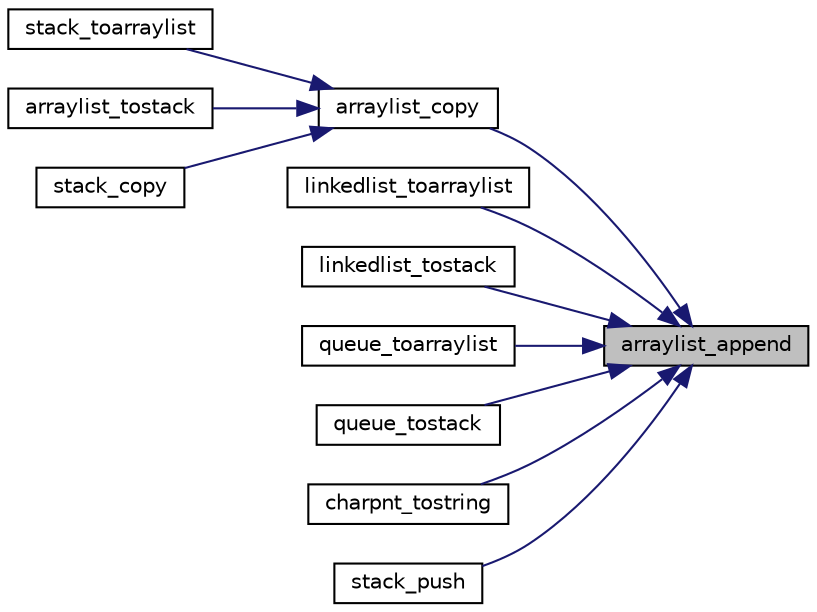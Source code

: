 digraph "arraylist_append"
{
 // INTERACTIVE_SVG=YES
 // LATEX_PDF_SIZE
  edge [fontname="Helvetica",fontsize="10",labelfontname="Helvetica",labelfontsize="10"];
  node [fontname="Helvetica",fontsize="10",shape=record];
  rankdir="RL";
  Node2 [label="arraylist_append",height=0.2,width=0.4,color="black", fillcolor="grey75", style="filled", fontcolor="black",tooltip=" "];
  Node2 -> Node3 [dir="back",color="midnightblue",fontsize="10",style="solid",fontname="Helvetica"];
  Node3 [label="arraylist_copy",height=0.2,width=0.4,color="black", fillcolor="white", style="filled",URL="$arraylist_8h.html#a77a6401f4d253863d0c853977bdbf2f2",tooltip=" "];
  Node3 -> Node4 [dir="back",color="midnightblue",fontsize="10",style="solid",fontname="Helvetica"];
  Node4 [label="stack_toarraylist",height=0.2,width=0.4,color="black", fillcolor="white", style="filled",URL="$conversions_8h.html#aeb66bbc014dfd7dfe9101c32aaedbbf5",tooltip=" "];
  Node3 -> Node5 [dir="back",color="midnightblue",fontsize="10",style="solid",fontname="Helvetica"];
  Node5 [label="arraylist_tostack",height=0.2,width=0.4,color="black", fillcolor="white", style="filled",URL="$conversions_8h.html#a1a4247b27711ece2b0d5a5376a5efefd",tooltip=" "];
  Node3 -> Node6 [dir="back",color="midnightblue",fontsize="10",style="solid",fontname="Helvetica"];
  Node6 [label="stack_copy",height=0.2,width=0.4,color="black", fillcolor="white", style="filled",URL="$stack_8h.html#afab0083672c095c41e8ffc705f72f36f",tooltip=" "];
  Node2 -> Node7 [dir="back",color="midnightblue",fontsize="10",style="solid",fontname="Helvetica"];
  Node7 [label="linkedlist_toarraylist",height=0.2,width=0.4,color="black", fillcolor="white", style="filled",URL="$conversions_8h.html#aae048877dfb2fb809f7ad2b1d789bc67",tooltip=" "];
  Node2 -> Node8 [dir="back",color="midnightblue",fontsize="10",style="solid",fontname="Helvetica"];
  Node8 [label="linkedlist_tostack",height=0.2,width=0.4,color="black", fillcolor="white", style="filled",URL="$conversions_8h.html#a9ce143cef9650633637b0d6dac7d148f",tooltip=" "];
  Node2 -> Node9 [dir="back",color="midnightblue",fontsize="10",style="solid",fontname="Helvetica"];
  Node9 [label="queue_toarraylist",height=0.2,width=0.4,color="black", fillcolor="white", style="filled",URL="$conversions_8h.html#af6008f697bdde608c6764d56e9760d1b",tooltip=" "];
  Node2 -> Node10 [dir="back",color="midnightblue",fontsize="10",style="solid",fontname="Helvetica"];
  Node10 [label="queue_tostack",height=0.2,width=0.4,color="black", fillcolor="white", style="filled",URL="$conversions_8h.html#ae5a51aa32dcc470210c8deaf9ab3bcc6",tooltip=" "];
  Node2 -> Node11 [dir="back",color="midnightblue",fontsize="10",style="solid",fontname="Helvetica"];
  Node11 [label="charpnt_tostring",height=0.2,width=0.4,color="black", fillcolor="white", style="filled",URL="$conversions_8h.html#a2e02c5260606b2cf7dc793938f1f379a",tooltip=" "];
  Node2 -> Node12 [dir="back",color="midnightblue",fontsize="10",style="solid",fontname="Helvetica"];
  Node12 [label="stack_push",height=0.2,width=0.4,color="black", fillcolor="white", style="filled",URL="$stack_8h.html#a065fbd67e3a480eeb3150db6193734cb",tooltip=" "];
}
